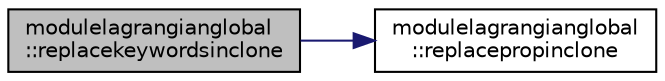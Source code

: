 digraph "modulelagrangianglobal::replacekeywordsinclone"
{
 // LATEX_PDF_SIZE
  edge [fontname="Helvetica",fontsize="10",labelfontname="Helvetica",labelfontsize="10"];
  node [fontname="Helvetica",fontsize="10",shape=record];
  rankdir="LR";
  Node1 [label="modulelagrangianglobal\l::replacekeywordsinclone",height=0.2,width=0.4,color="black", fillcolor="grey75", style="filled", fontcolor="black",tooltip=" "];
  Node1 -> Node2 [color="midnightblue",fontsize="10",style="solid",fontname="Helvetica"];
  Node2 [label="modulelagrangianglobal\l::replacepropinclone",height=0.2,width=0.4,color="black", fillcolor="white", style="filled",URL="$namespacemodulelagrangianglobal.html#a203dd84eb4a1c9f6704c8a3af740be1b",tooltip=" "];
}
